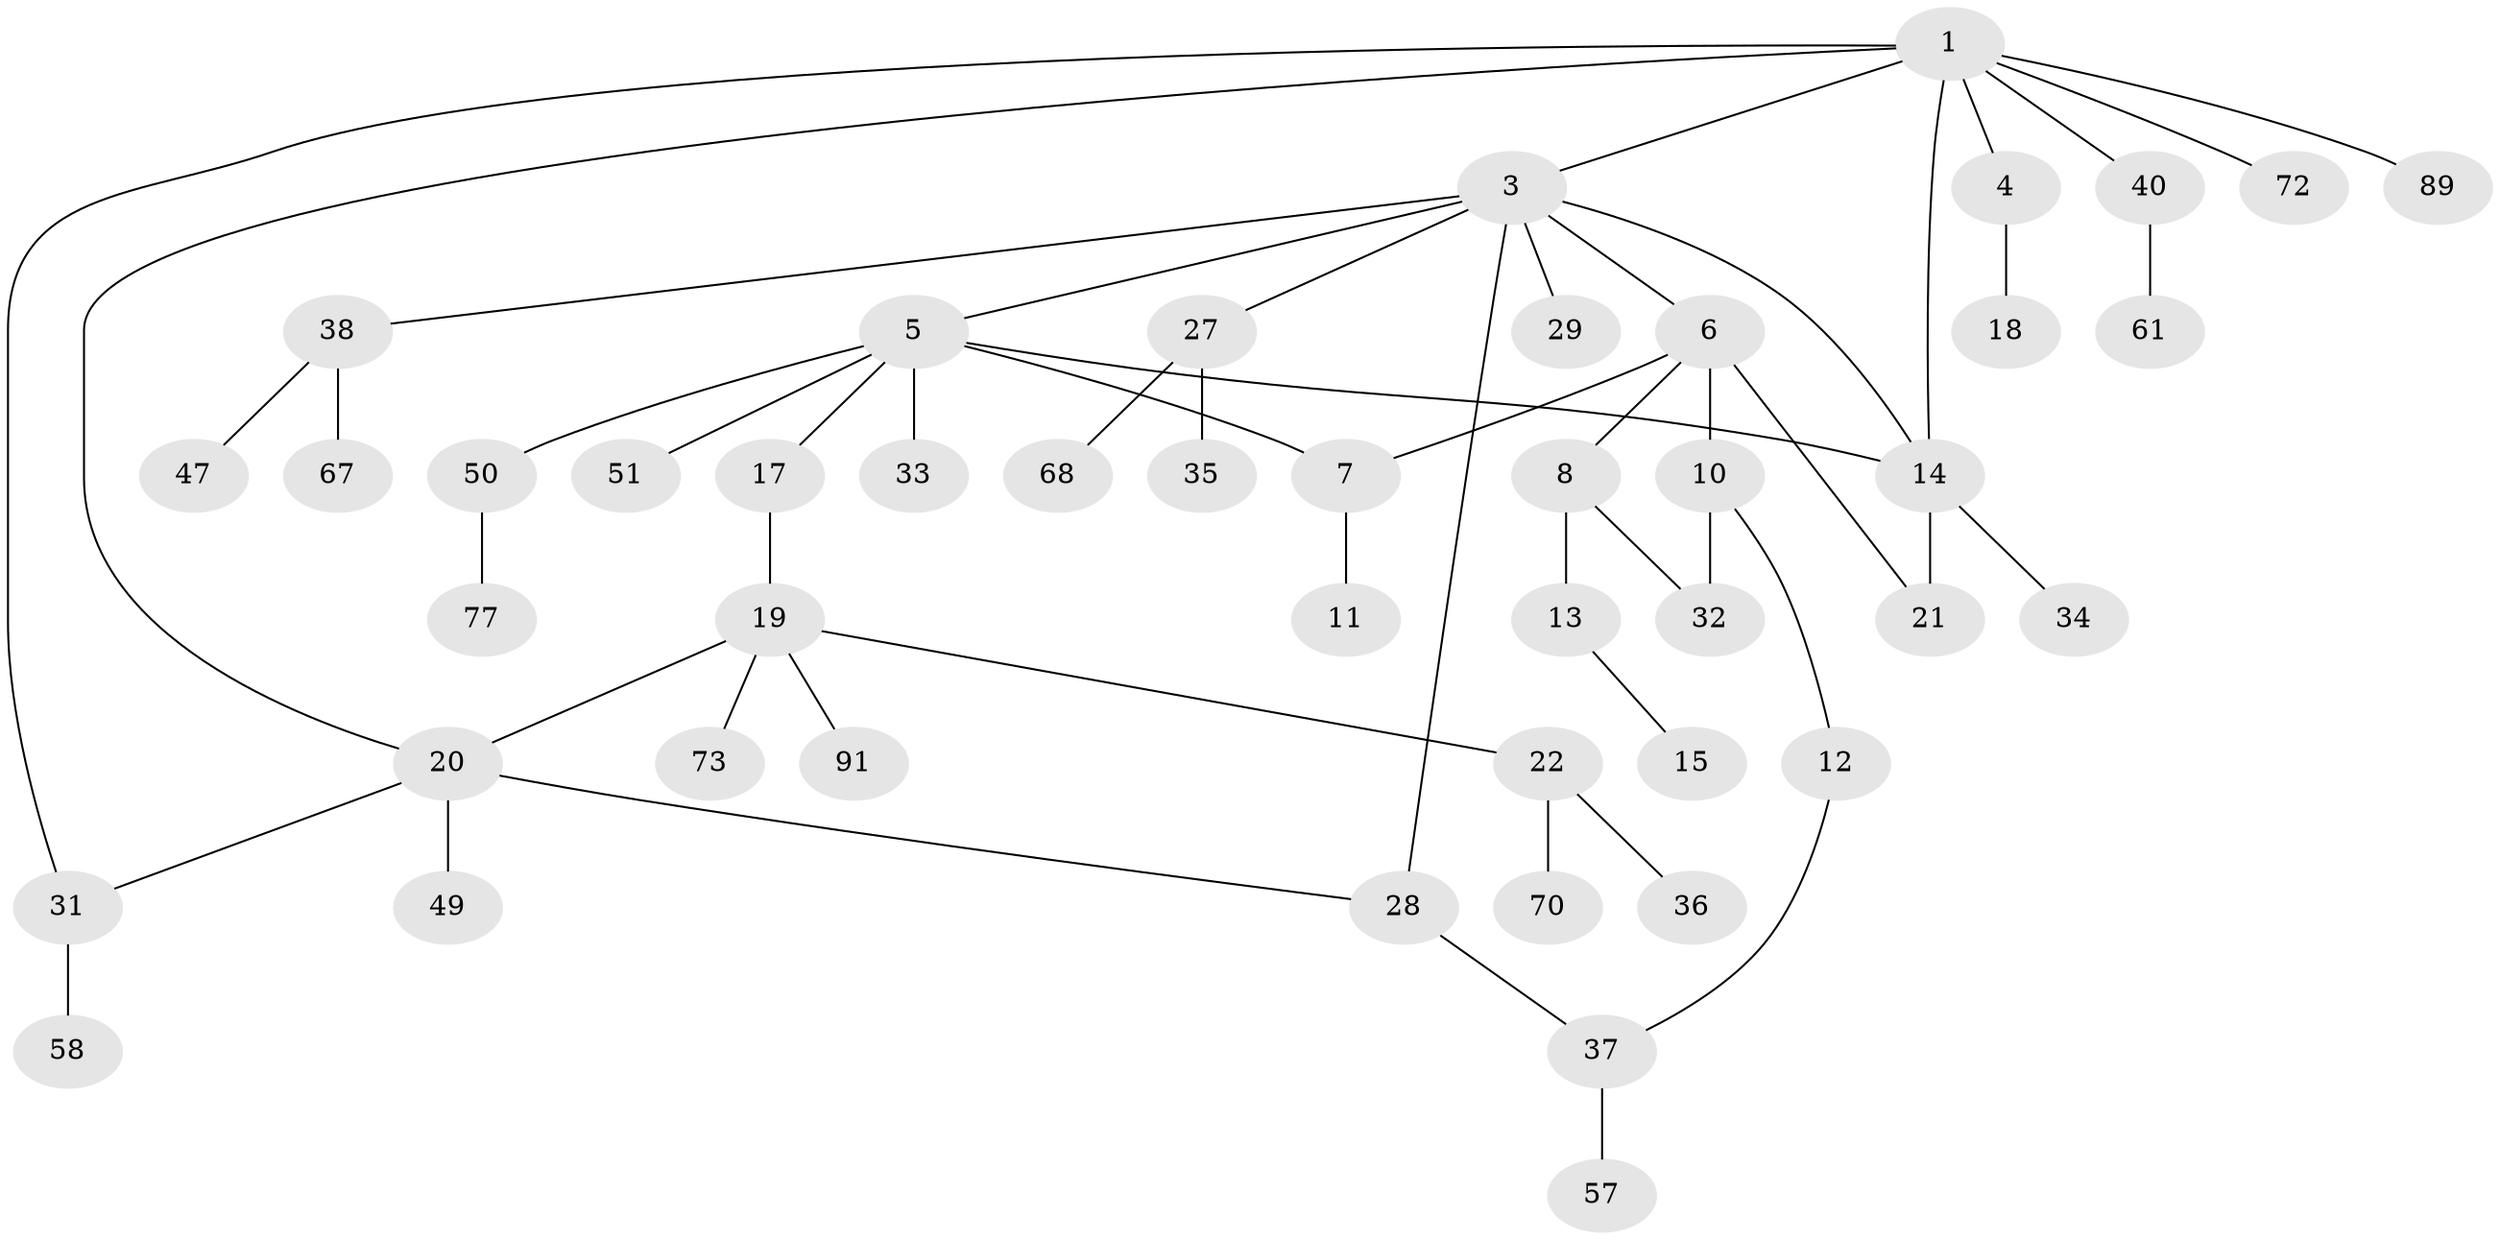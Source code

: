 // original degree distribution, {6: 0.03225806451612903, 4: 0.043010752688172046, 8: 0.010752688172043012, 3: 0.17204301075268819, 5: 0.043010752688172046, 2: 0.2903225806451613, 1: 0.40860215053763443}
// Generated by graph-tools (version 1.1) at 2025/13/03/09/25 04:13:39]
// undirected, 46 vertices, 54 edges
graph export_dot {
graph [start="1"]
  node [color=gray90,style=filled];
  1 [super="+2+66"];
  3 [super="+25"];
  4 [super="+42"];
  5 [super="+9"];
  6;
  7;
  8;
  10;
  11 [super="+75"];
  12;
  13 [super="+87+93+69"];
  14 [super="+83+24+16"];
  15;
  17;
  18 [super="+54+26"];
  19;
  20 [super="+78+62+53+44"];
  21;
  22;
  27 [super="+48"];
  28;
  29 [super="+56+64"];
  31 [super="+41"];
  32;
  33;
  34;
  35 [super="+76"];
  36 [super="+86+43"];
  37 [super="+39"];
  38 [super="+63+45"];
  40 [super="+55"];
  47;
  49;
  50 [super="+59+65"];
  51;
  57 [super="+82"];
  58;
  61;
  67;
  68;
  70;
  72;
  73 [super="+85"];
  77;
  89;
  91;
  1 -- 31;
  1 -- 72;
  1 -- 89;
  1 -- 14;
  1 -- 40;
  1 -- 3;
  1 -- 4;
  1 -- 20;
  3 -- 5;
  3 -- 6;
  3 -- 27;
  3 -- 28;
  3 -- 38;
  3 -- 14;
  3 -- 29;
  4 -- 18;
  5 -- 14;
  5 -- 17;
  5 -- 50;
  5 -- 51;
  5 -- 33;
  5 -- 7;
  6 -- 7;
  6 -- 8;
  6 -- 10;
  6 -- 21;
  7 -- 11;
  8 -- 13;
  8 -- 32;
  10 -- 12;
  10 -- 32;
  12 -- 37;
  13 -- 15;
  14 -- 34;
  14 -- 21;
  17 -- 19;
  19 -- 20;
  19 -- 22;
  19 -- 73;
  19 -- 91;
  20 -- 31;
  20 -- 28;
  20 -- 49;
  22 -- 36;
  22 -- 70;
  27 -- 35;
  27 -- 68;
  28 -- 37;
  31 -- 58;
  37 -- 57;
  38 -- 67;
  38 -- 47;
  40 -- 61;
  50 -- 77;
}
